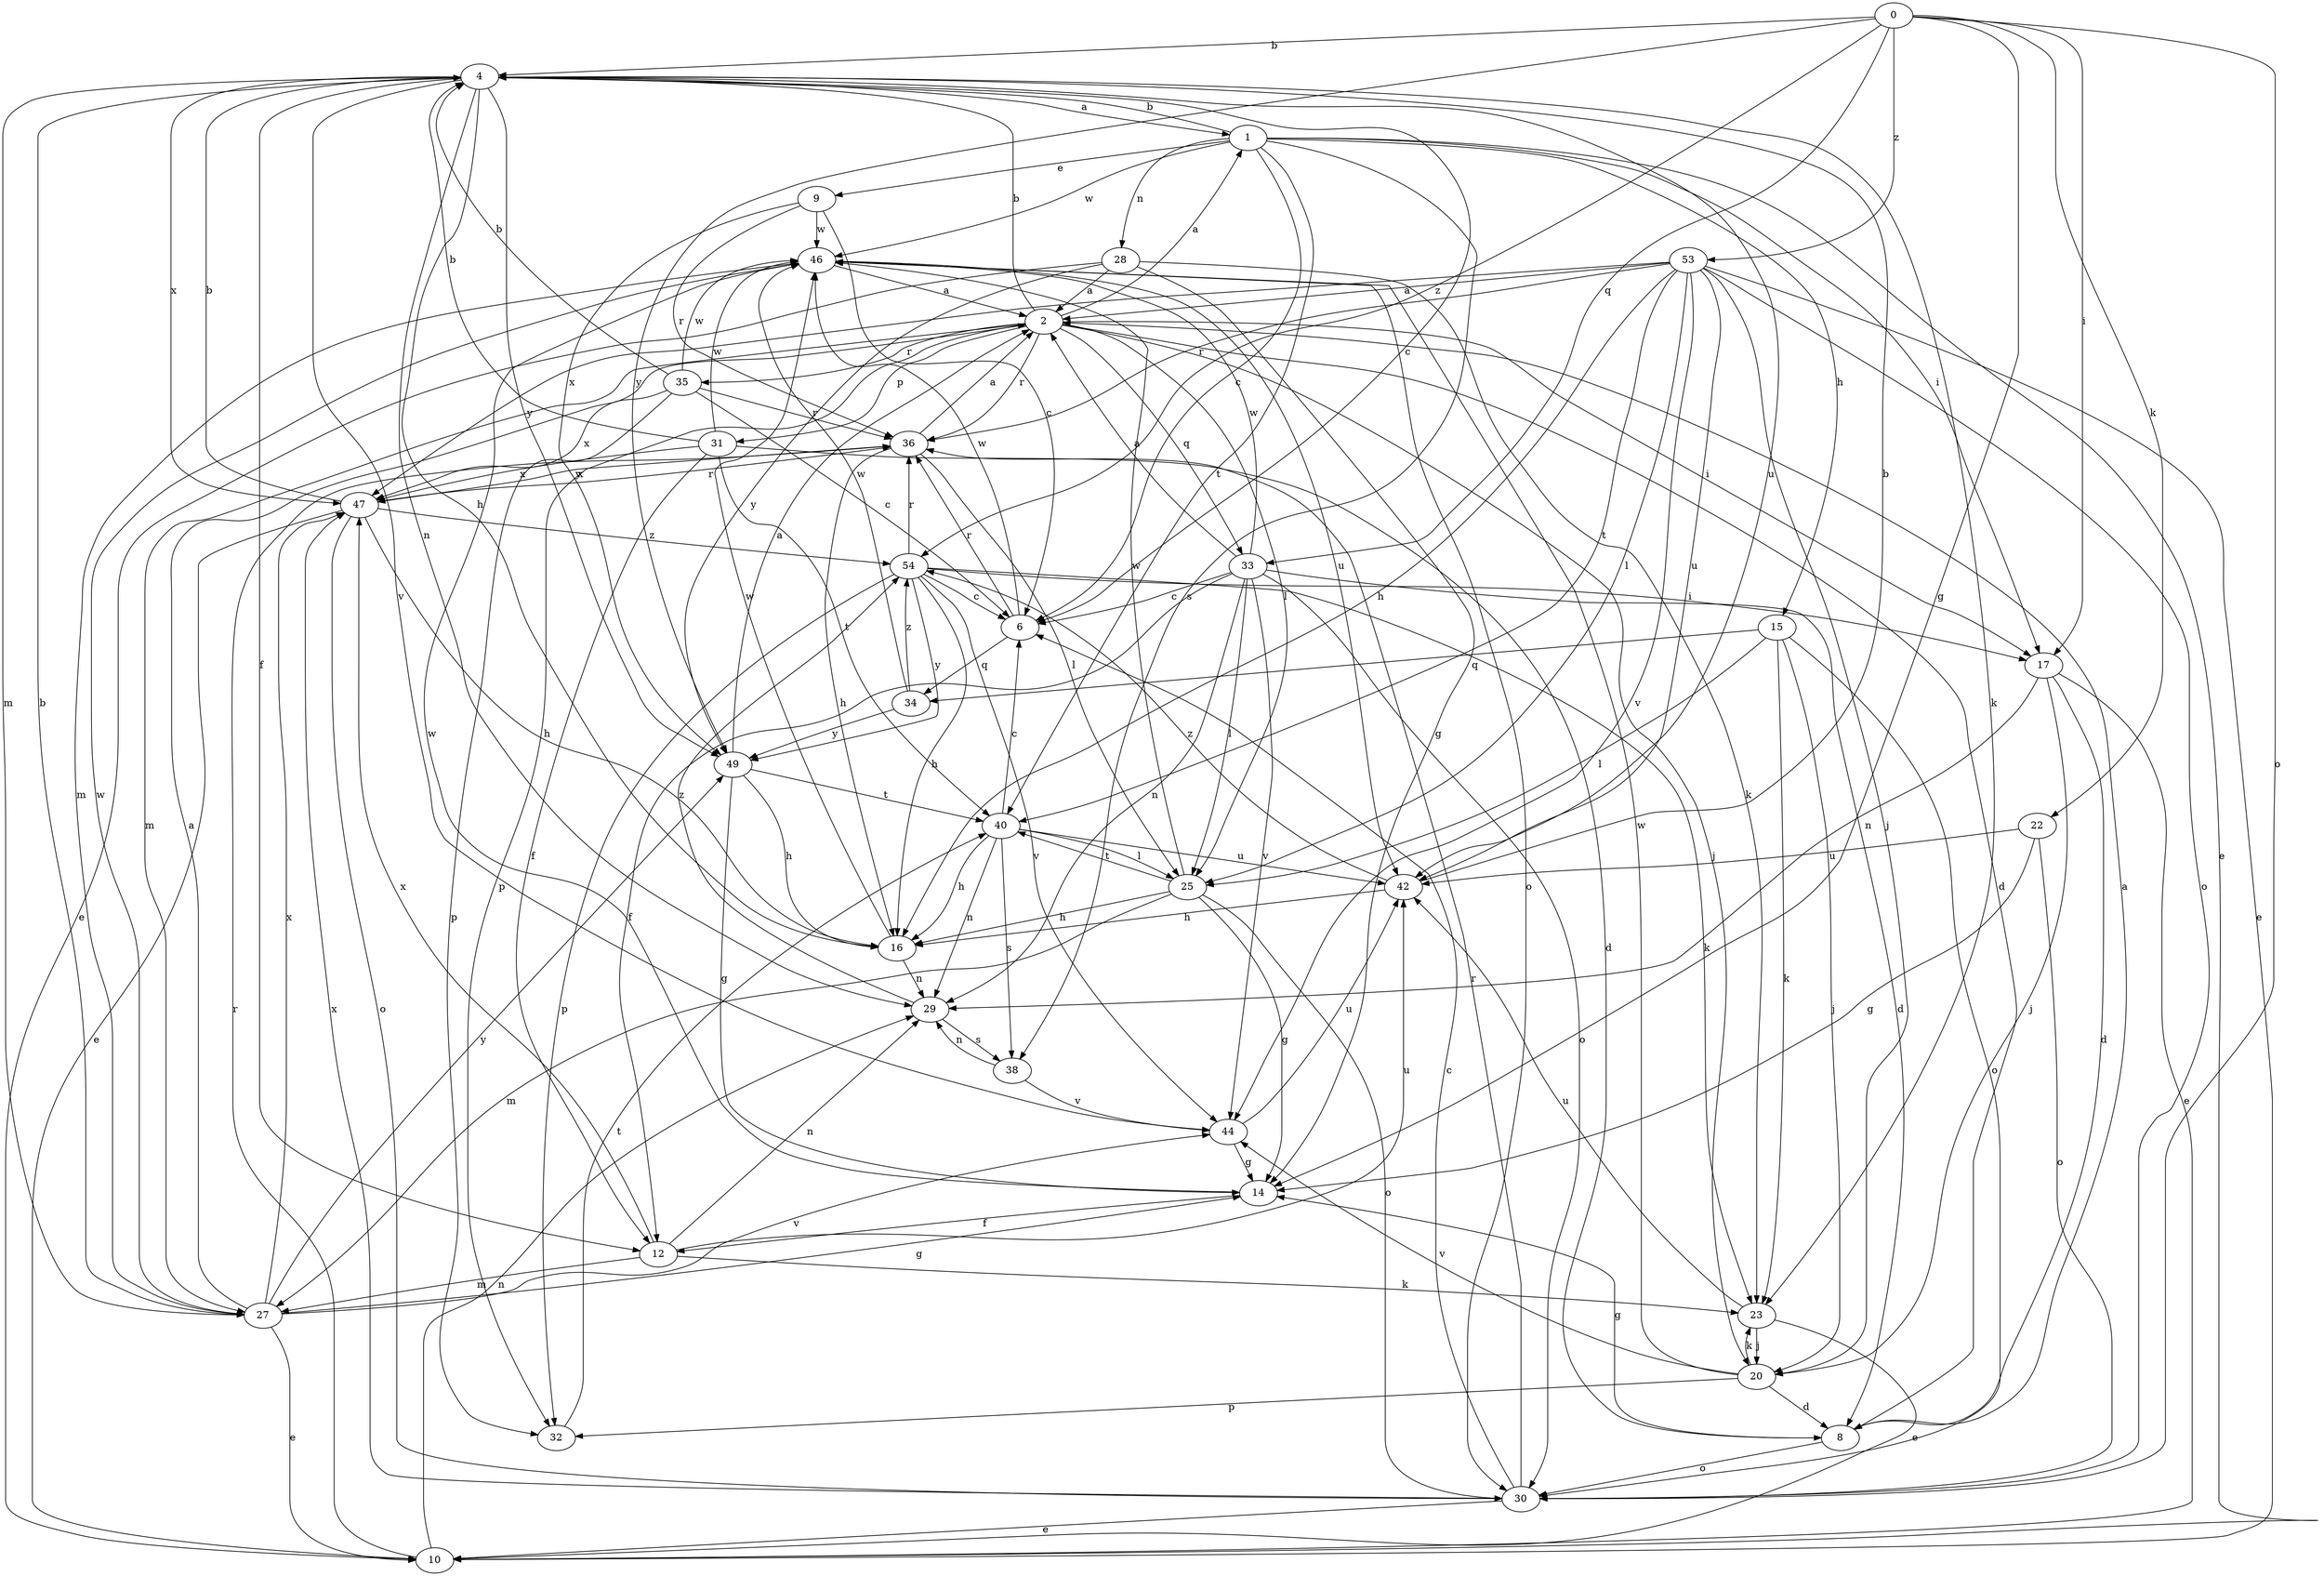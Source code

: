 strict digraph  {
0;
1;
2;
4;
6;
8;
9;
10;
12;
14;
15;
16;
17;
20;
22;
23;
25;
27;
28;
29;
30;
31;
32;
33;
34;
35;
36;
38;
40;
42;
44;
46;
47;
49;
53;
54;
0 -> 4  [label=b];
0 -> 14  [label=g];
0 -> 17  [label=i];
0 -> 22  [label=k];
0 -> 30  [label=o];
0 -> 33  [label=q];
0 -> 49  [label=y];
0 -> 53  [label=z];
0 -> 54  [label=z];
1 -> 4  [label=b];
1 -> 6  [label=c];
1 -> 9  [label=e];
1 -> 10  [label=e];
1 -> 15  [label=h];
1 -> 17  [label=i];
1 -> 28  [label=n];
1 -> 38  [label=s];
1 -> 40  [label=t];
1 -> 46  [label=w];
2 -> 1  [label=a];
2 -> 4  [label=b];
2 -> 8  [label=d];
2 -> 17  [label=i];
2 -> 20  [label=j];
2 -> 25  [label=l];
2 -> 27  [label=m];
2 -> 31  [label=p];
2 -> 32  [label=p];
2 -> 33  [label=q];
2 -> 35  [label=r];
2 -> 36  [label=r];
4 -> 1  [label=a];
4 -> 6  [label=c];
4 -> 12  [label=f];
4 -> 16  [label=h];
4 -> 23  [label=k];
4 -> 27  [label=m];
4 -> 29  [label=n];
4 -> 42  [label=u];
4 -> 44  [label=v];
4 -> 47  [label=x];
4 -> 49  [label=y];
6 -> 34  [label=q];
6 -> 36  [label=r];
6 -> 46  [label=w];
8 -> 2  [label=a];
8 -> 14  [label=g];
8 -> 30  [label=o];
9 -> 6  [label=c];
9 -> 36  [label=r];
9 -> 46  [label=w];
9 -> 49  [label=y];
10 -> 29  [label=n];
10 -> 36  [label=r];
12 -> 23  [label=k];
12 -> 27  [label=m];
12 -> 29  [label=n];
12 -> 42  [label=u];
12 -> 47  [label=x];
14 -> 12  [label=f];
14 -> 46  [label=w];
15 -> 20  [label=j];
15 -> 23  [label=k];
15 -> 25  [label=l];
15 -> 30  [label=o];
15 -> 34  [label=q];
16 -> 29  [label=n];
16 -> 46  [label=w];
17 -> 8  [label=d];
17 -> 10  [label=e];
17 -> 20  [label=j];
17 -> 29  [label=n];
20 -> 8  [label=d];
20 -> 23  [label=k];
20 -> 32  [label=p];
20 -> 44  [label=v];
20 -> 46  [label=w];
22 -> 14  [label=g];
22 -> 30  [label=o];
22 -> 42  [label=u];
23 -> 10  [label=e];
23 -> 20  [label=j];
23 -> 42  [label=u];
25 -> 14  [label=g];
25 -> 16  [label=h];
25 -> 27  [label=m];
25 -> 30  [label=o];
25 -> 40  [label=t];
25 -> 46  [label=w];
27 -> 2  [label=a];
27 -> 4  [label=b];
27 -> 10  [label=e];
27 -> 14  [label=g];
27 -> 44  [label=v];
27 -> 46  [label=w];
27 -> 47  [label=x];
27 -> 49  [label=y];
28 -> 2  [label=a];
28 -> 10  [label=e];
28 -> 14  [label=g];
28 -> 23  [label=k];
28 -> 49  [label=y];
29 -> 38  [label=s];
29 -> 54  [label=z];
30 -> 6  [label=c];
30 -> 10  [label=e];
30 -> 36  [label=r];
30 -> 47  [label=x];
31 -> 4  [label=b];
31 -> 8  [label=d];
31 -> 12  [label=f];
31 -> 40  [label=t];
31 -> 46  [label=w];
31 -> 47  [label=x];
32 -> 40  [label=t];
33 -> 2  [label=a];
33 -> 6  [label=c];
33 -> 8  [label=d];
33 -> 12  [label=f];
33 -> 25  [label=l];
33 -> 29  [label=n];
33 -> 30  [label=o];
33 -> 44  [label=v];
33 -> 46  [label=w];
34 -> 46  [label=w];
34 -> 49  [label=y];
34 -> 54  [label=z];
35 -> 4  [label=b];
35 -> 6  [label=c];
35 -> 32  [label=p];
35 -> 36  [label=r];
35 -> 46  [label=w];
35 -> 47  [label=x];
36 -> 2  [label=a];
36 -> 16  [label=h];
36 -> 25  [label=l];
36 -> 47  [label=x];
38 -> 29  [label=n];
38 -> 44  [label=v];
40 -> 6  [label=c];
40 -> 16  [label=h];
40 -> 25  [label=l];
40 -> 29  [label=n];
40 -> 38  [label=s];
40 -> 42  [label=u];
42 -> 4  [label=b];
42 -> 16  [label=h];
42 -> 54  [label=z];
44 -> 14  [label=g];
44 -> 42  [label=u];
46 -> 2  [label=a];
46 -> 27  [label=m];
46 -> 30  [label=o];
46 -> 42  [label=u];
47 -> 4  [label=b];
47 -> 10  [label=e];
47 -> 16  [label=h];
47 -> 30  [label=o];
47 -> 36  [label=r];
47 -> 54  [label=z];
49 -> 2  [label=a];
49 -> 14  [label=g];
49 -> 16  [label=h];
49 -> 40  [label=t];
53 -> 2  [label=a];
53 -> 10  [label=e];
53 -> 16  [label=h];
53 -> 20  [label=j];
53 -> 25  [label=l];
53 -> 30  [label=o];
53 -> 36  [label=r];
53 -> 40  [label=t];
53 -> 42  [label=u];
53 -> 44  [label=v];
53 -> 47  [label=x];
54 -> 6  [label=c];
54 -> 16  [label=h];
54 -> 17  [label=i];
54 -> 23  [label=k];
54 -> 32  [label=p];
54 -> 36  [label=r];
54 -> 44  [label=v];
54 -> 49  [label=y];
}
